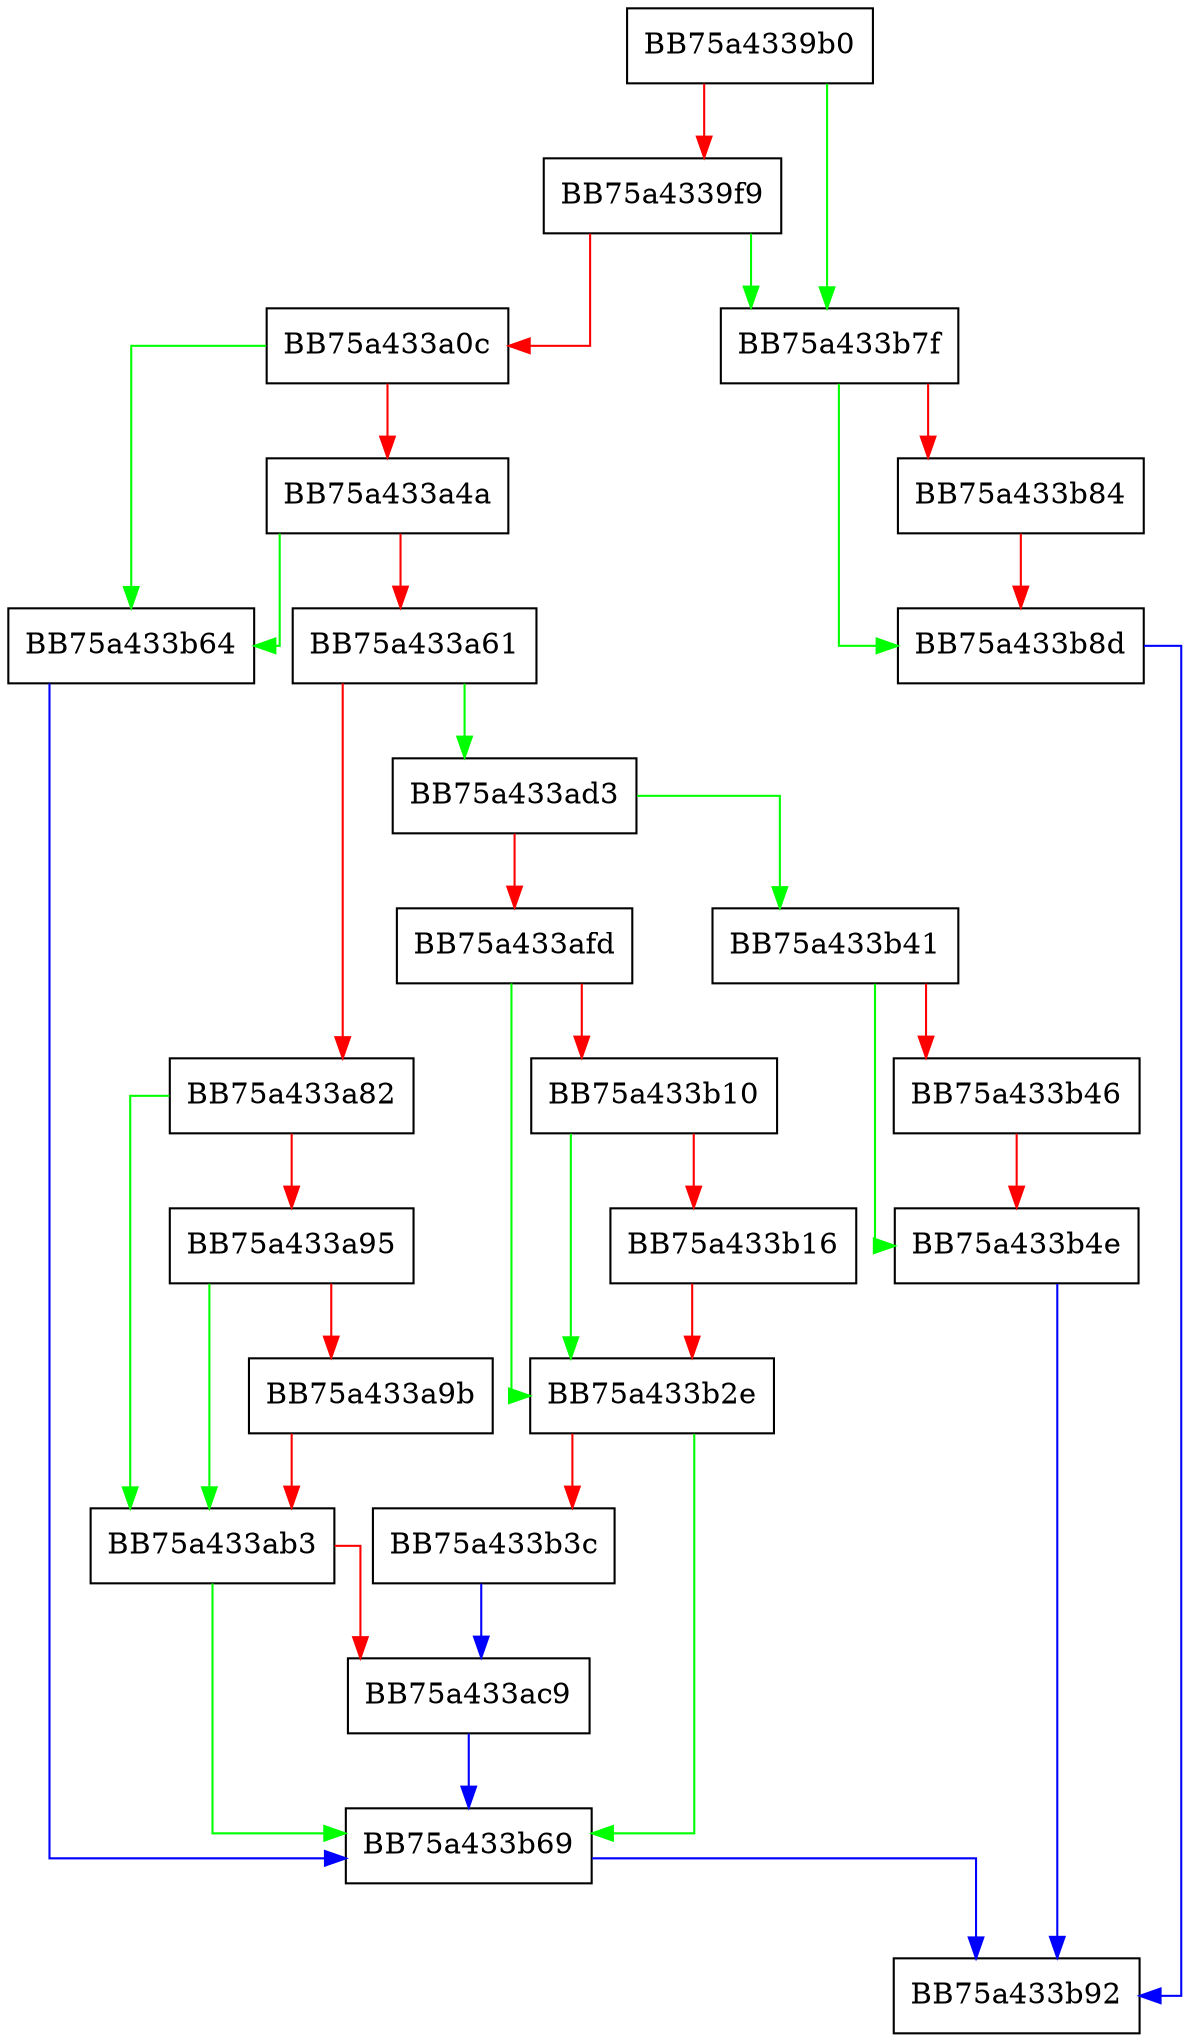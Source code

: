 digraph AddProfileListVariable {
  node [shape="box"];
  graph [splines=ortho];
  BB75a4339b0 -> BB75a433b7f [color="green"];
  BB75a4339b0 -> BB75a4339f9 [color="red"];
  BB75a4339f9 -> BB75a433b7f [color="green"];
  BB75a4339f9 -> BB75a433a0c [color="red"];
  BB75a433a0c -> BB75a433b64 [color="green"];
  BB75a433a0c -> BB75a433a4a [color="red"];
  BB75a433a4a -> BB75a433b64 [color="green"];
  BB75a433a4a -> BB75a433a61 [color="red"];
  BB75a433a61 -> BB75a433ad3 [color="green"];
  BB75a433a61 -> BB75a433a82 [color="red"];
  BB75a433a82 -> BB75a433ab3 [color="green"];
  BB75a433a82 -> BB75a433a95 [color="red"];
  BB75a433a95 -> BB75a433ab3 [color="green"];
  BB75a433a95 -> BB75a433a9b [color="red"];
  BB75a433a9b -> BB75a433ab3 [color="red"];
  BB75a433ab3 -> BB75a433b69 [color="green"];
  BB75a433ab3 -> BB75a433ac9 [color="red"];
  BB75a433ac9 -> BB75a433b69 [color="blue"];
  BB75a433ad3 -> BB75a433b41 [color="green"];
  BB75a433ad3 -> BB75a433afd [color="red"];
  BB75a433afd -> BB75a433b2e [color="green"];
  BB75a433afd -> BB75a433b10 [color="red"];
  BB75a433b10 -> BB75a433b2e [color="green"];
  BB75a433b10 -> BB75a433b16 [color="red"];
  BB75a433b16 -> BB75a433b2e [color="red"];
  BB75a433b2e -> BB75a433b69 [color="green"];
  BB75a433b2e -> BB75a433b3c [color="red"];
  BB75a433b3c -> BB75a433ac9 [color="blue"];
  BB75a433b41 -> BB75a433b4e [color="green"];
  BB75a433b41 -> BB75a433b46 [color="red"];
  BB75a433b46 -> BB75a433b4e [color="red"];
  BB75a433b4e -> BB75a433b92 [color="blue"];
  BB75a433b64 -> BB75a433b69 [color="blue"];
  BB75a433b69 -> BB75a433b92 [color="blue"];
  BB75a433b7f -> BB75a433b8d [color="green"];
  BB75a433b7f -> BB75a433b84 [color="red"];
  BB75a433b84 -> BB75a433b8d [color="red"];
  BB75a433b8d -> BB75a433b92 [color="blue"];
}